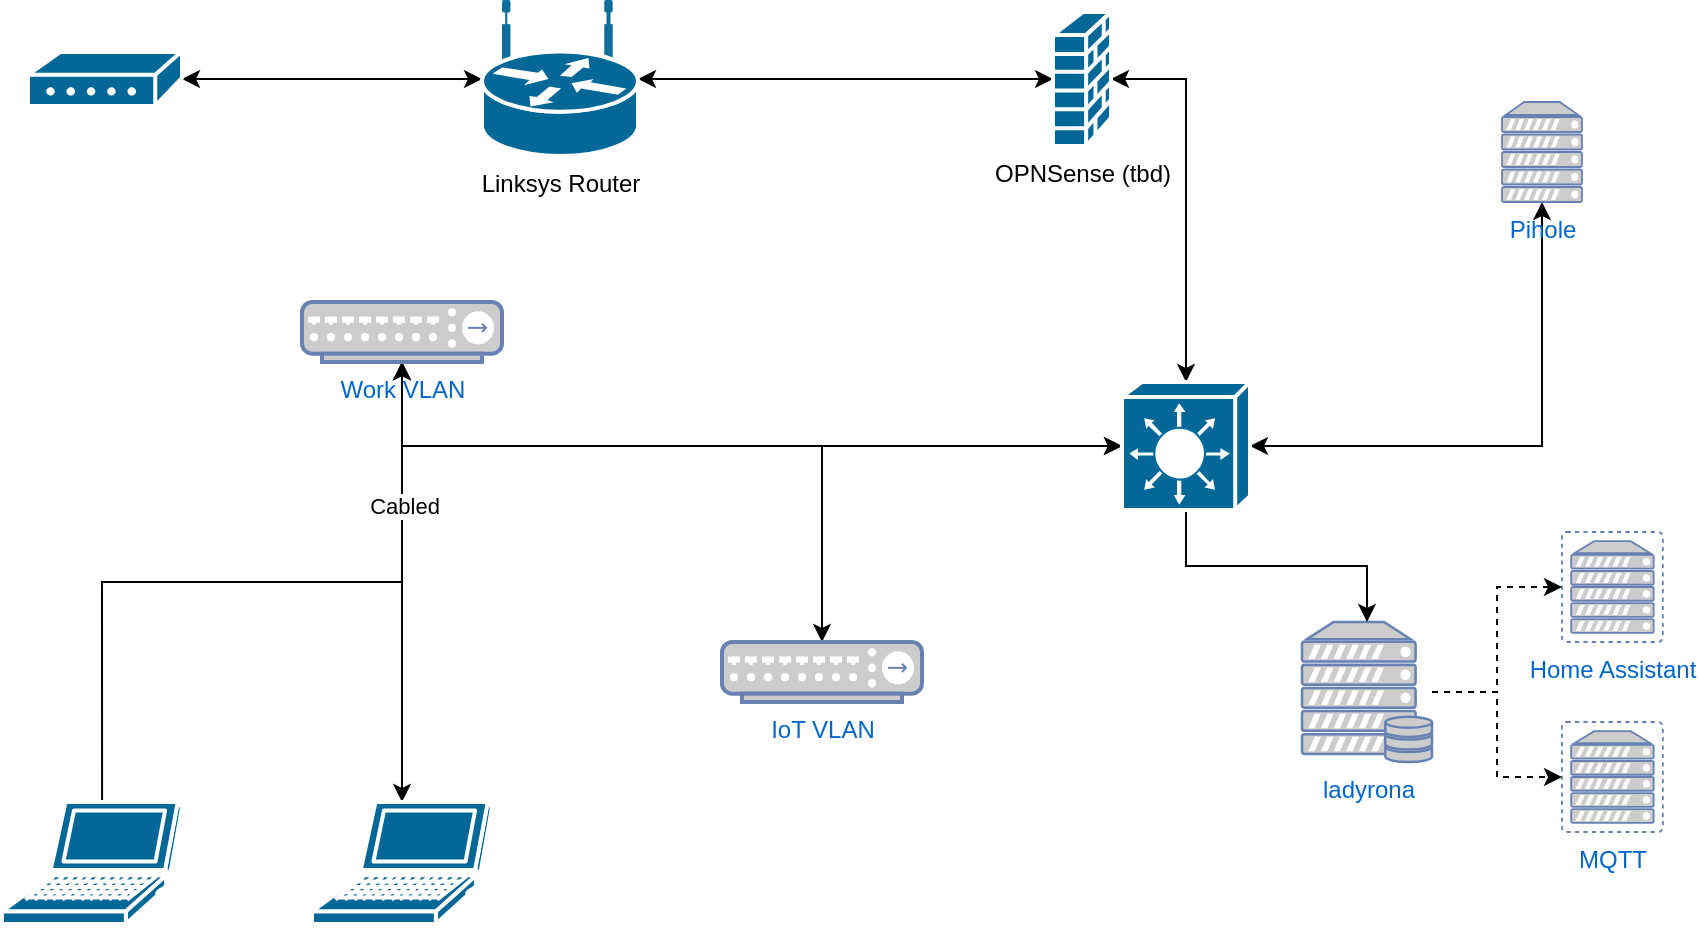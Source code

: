 <mxfile version="17.4.4" type="github">
  <diagram id="1YSOgjtAHu8lS44mb7FD" name="Page-1">
    <mxGraphModel dx="946" dy="597" grid="1" gridSize="10" guides="1" tooltips="1" connect="1" arrows="1" fold="1" page="1" pageScale="1" pageWidth="900" pageHeight="1600" math="0" shadow="0">
      <root>
        <mxCell id="0" />
        <mxCell id="1" parent="0" />
        <mxCell id="dhVkkxzpI1AI_c7C-dmG-5" style="edgeStyle=orthogonalEdgeStyle;rounded=0;orthogonalLoop=1;jettySize=auto;html=1;startArrow=classic;startFill=1;exitX=1;exitY=0.5;exitDx=0;exitDy=0;exitPerimeter=0;" edge="1" parent="1" source="dhVkkxzpI1AI_c7C-dmG-33" target="dhVkkxzpI1AI_c7C-dmG-32">
          <mxGeometry relative="1" as="geometry">
            <mxPoint x="260" y="70" as="targetPoint" />
            <mxPoint x="190" y="40" as="sourcePoint" />
          </mxGeometry>
        </mxCell>
        <mxCell id="hc0SCKD6t5G1tuEiW9C8-8" value="MQTT" style="fontColor=#0066CC;verticalAlign=top;verticalLabelPosition=bottom;labelPosition=center;align=center;html=1;outlineConnect=0;fillColor=#CCCCCC;strokeColor=#6881B3;gradientColor=none;gradientDirection=north;strokeWidth=2;shape=mxgraph.networks.virtual_server;" parent="1" vertex="1">
          <mxGeometry x="810" y="370" width="50.42" height="55" as="geometry" />
        </mxCell>
        <mxCell id="hc0SCKD6t5G1tuEiW9C8-9" value="Home Assistant" style="fontColor=#0066CC;verticalAlign=top;verticalLabelPosition=bottom;labelPosition=center;align=center;html=1;outlineConnect=0;fillColor=#CCCCCC;strokeColor=#6881B3;gradientColor=none;gradientDirection=north;strokeWidth=2;shape=mxgraph.networks.virtual_server;" parent="1" vertex="1">
          <mxGeometry x="810" y="275" width="50.42" height="55" as="geometry" />
        </mxCell>
        <mxCell id="KFdVDk0zgNlEz9jAVwxf-3" value="" style="edgeStyle=orthogonalEdgeStyle;rounded=0;orthogonalLoop=1;jettySize=auto;html=1;dashed=1;" parent="1" source="hc0SCKD6t5G1tuEiW9C8-10" target="hc0SCKD6t5G1tuEiW9C8-9" edge="1">
          <mxGeometry relative="1" as="geometry" />
        </mxCell>
        <mxCell id="dhVkkxzpI1AI_c7C-dmG-1" style="edgeStyle=orthogonalEdgeStyle;rounded=0;orthogonalLoop=1;jettySize=auto;html=1;dashed=1;" edge="1" parent="1" source="hc0SCKD6t5G1tuEiW9C8-10" target="hc0SCKD6t5G1tuEiW9C8-8">
          <mxGeometry relative="1" as="geometry" />
        </mxCell>
        <mxCell id="hc0SCKD6t5G1tuEiW9C8-10" value="ladyrona&lt;br&gt;" style="fontColor=#0066CC;verticalAlign=top;verticalLabelPosition=bottom;labelPosition=center;align=center;html=1;outlineConnect=0;fillColor=#CCCCCC;strokeColor=#6881B3;gradientColor=none;gradientDirection=north;strokeWidth=2;shape=mxgraph.networks.server_storage;" parent="1" vertex="1">
          <mxGeometry x="680" y="320" width="65" height="70" as="geometry" />
        </mxCell>
        <mxCell id="dhVkkxzpI1AI_c7C-dmG-6" style="edgeStyle=orthogonalEdgeStyle;rounded=0;orthogonalLoop=1;jettySize=auto;html=1;startArrow=classic;startFill=1;entryX=0;entryY=0.5;entryDx=0;entryDy=0;entryPerimeter=0;" edge="1" parent="1" source="dhVkkxzpI1AI_c7C-dmG-32" target="dhVkkxzpI1AI_c7C-dmG-30">
          <mxGeometry relative="1" as="geometry">
            <mxPoint x="380" y="69.5" as="sourcePoint" />
            <mxPoint x="540" y="70" as="targetPoint" />
            <Array as="points" />
          </mxGeometry>
        </mxCell>
        <mxCell id="dhVkkxzpI1AI_c7C-dmG-4" style="edgeStyle=orthogonalEdgeStyle;rounded=0;orthogonalLoop=1;jettySize=auto;html=1;exitX=0.5;exitY=1;exitDx=0;exitDy=0;exitPerimeter=0;entryX=0.556;entryY=0.164;entryDx=0;entryDy=0;entryPerimeter=0;startArrow=classic;startFill=1;" edge="1" parent="1" source="dhVkkxzpI1AI_c7C-dmG-15" target="dhVkkxzpI1AI_c7C-dmG-25">
          <mxGeometry relative="1" as="geometry" />
        </mxCell>
        <mxCell id="dhVkkxzpI1AI_c7C-dmG-7" style="edgeStyle=orthogonalEdgeStyle;rounded=0;orthogonalLoop=1;jettySize=auto;html=1;exitX=0.5;exitY=1;exitDx=0;exitDy=0;exitPerimeter=0;" edge="1" parent="1" source="dhVkkxzpI1AI_c7C-dmG-36" target="hc0SCKD6t5G1tuEiW9C8-10">
          <mxGeometry relative="1" as="geometry">
            <mxPoint x="712.5" y="190" as="sourcePoint" />
          </mxGeometry>
        </mxCell>
        <mxCell id="dhVkkxzpI1AI_c7C-dmG-19" style="edgeStyle=orthogonalEdgeStyle;rounded=0;orthogonalLoop=1;jettySize=auto;html=1;exitX=0;exitY=0.5;exitDx=0;exitDy=0;exitPerimeter=0;startArrow=classic;startFill=1;strokeColor=default;comic=0;flowAnimation=0;backgroundOutline=0;" edge="1" parent="1" source="dhVkkxzpI1AI_c7C-dmG-36" target="dhVkkxzpI1AI_c7C-dmG-15">
          <mxGeometry relative="1" as="geometry">
            <mxPoint x="662.5" y="175" as="sourcePoint" />
          </mxGeometry>
        </mxCell>
        <mxCell id="dhVkkxzpI1AI_c7C-dmG-20" style="edgeStyle=orthogonalEdgeStyle;rounded=0;orthogonalLoop=1;jettySize=auto;html=1;startArrow=classic;startFill=1;strokeColor=default;exitX=0;exitY=0.5;exitDx=0;exitDy=0;exitPerimeter=0;" edge="1" parent="1" source="dhVkkxzpI1AI_c7C-dmG-36" target="dhVkkxzpI1AI_c7C-dmG-18">
          <mxGeometry relative="1" as="geometry">
            <mxPoint x="510" y="180" as="sourcePoint" />
          </mxGeometry>
        </mxCell>
        <mxCell id="dhVkkxzpI1AI_c7C-dmG-9" style="edgeStyle=orthogonalEdgeStyle;rounded=0;orthogonalLoop=1;jettySize=auto;html=1;entryX=1;entryY=0.5;entryDx=0;entryDy=0;entryPerimeter=0;exitX=0.5;exitY=1;exitDx=0;exitDy=0;exitPerimeter=0;strokeColor=default;startArrow=classic;startFill=1;" edge="1" parent="1" source="dhVkkxzpI1AI_c7C-dmG-8" target="dhVkkxzpI1AI_c7C-dmG-36">
          <mxGeometry relative="1" as="geometry">
            <mxPoint x="762.5" y="175" as="targetPoint" />
          </mxGeometry>
        </mxCell>
        <mxCell id="dhVkkxzpI1AI_c7C-dmG-8" value="Pihole" style="fontColor=#0066CC;verticalAlign=top;verticalLabelPosition=bottom;labelPosition=center;align=center;html=1;outlineConnect=0;fillColor=#CCCCCC;strokeColor=#6881B3;gradientColor=none;gradientDirection=north;strokeWidth=2;shape=mxgraph.networks.server;" vertex="1" parent="1">
          <mxGeometry x="780" y="60" width="40" height="50" as="geometry" />
        </mxCell>
        <mxCell id="dhVkkxzpI1AI_c7C-dmG-12" style="edgeStyle=orthogonalEdgeStyle;rounded=0;orthogonalLoop=1;jettySize=auto;html=1;exitX=1;exitY=0.5;exitDx=0;exitDy=0;exitPerimeter=0;startArrow=classic;startFill=1;entryX=0.5;entryY=0;entryDx=0;entryDy=0;entryPerimeter=0;" edge="1" parent="1" source="dhVkkxzpI1AI_c7C-dmG-30" target="dhVkkxzpI1AI_c7C-dmG-36">
          <mxGeometry relative="1" as="geometry">
            <mxPoint x="600" y="70" as="sourcePoint" />
            <mxPoint x="712.5" y="160" as="targetPoint" />
          </mxGeometry>
        </mxCell>
        <mxCell id="dhVkkxzpI1AI_c7C-dmG-16" style="edgeStyle=orthogonalEdgeStyle;rounded=0;orthogonalLoop=1;jettySize=auto;html=1;startArrow=classic;startFill=1;strokeColor=default;" edge="1" parent="1" source="dhVkkxzpI1AI_c7C-dmG-15" target="dhVkkxzpI1AI_c7C-dmG-28">
          <mxGeometry relative="1" as="geometry" />
        </mxCell>
        <mxCell id="dhVkkxzpI1AI_c7C-dmG-35" value="Cabled" style="edgeLabel;html=1;align=center;verticalAlign=middle;resizable=0;points=[];" vertex="1" connectable="0" parent="dhVkkxzpI1AI_c7C-dmG-16">
          <mxGeometry x="-0.345" y="1" relative="1" as="geometry">
            <mxPoint as="offset" />
          </mxGeometry>
        </mxCell>
        <mxCell id="dhVkkxzpI1AI_c7C-dmG-15" value="Work VLAN" style="fontColor=#0066CC;verticalAlign=top;verticalLabelPosition=bottom;labelPosition=center;align=center;html=1;outlineConnect=0;fillColor=#CCCCCC;strokeColor=#6881B3;gradientColor=none;gradientDirection=north;strokeWidth=2;shape=mxgraph.networks.hub;" vertex="1" parent="1">
          <mxGeometry x="180" y="160" width="100" height="30" as="geometry" />
        </mxCell>
        <mxCell id="dhVkkxzpI1AI_c7C-dmG-18" value="IoT VLAN" style="fontColor=#0066CC;verticalAlign=top;verticalLabelPosition=bottom;labelPosition=center;align=center;html=1;outlineConnect=0;fillColor=#CCCCCC;strokeColor=#6881B3;gradientColor=none;gradientDirection=north;strokeWidth=2;shape=mxgraph.networks.hub;" vertex="1" parent="1">
          <mxGeometry x="390" y="330" width="100" height="30" as="geometry" />
        </mxCell>
        <mxCell id="dhVkkxzpI1AI_c7C-dmG-25" value="" style="shape=mxgraph.cisco.computers_and_peripherals.laptop;sketch=0;html=1;pointerEvents=1;dashed=0;fillColor=#036897;strokeColor=#ffffff;strokeWidth=2;verticalLabelPosition=bottom;verticalAlign=top;align=center;outlineConnect=0;" vertex="1" parent="1">
          <mxGeometry x="30" y="410" width="90" height="61" as="geometry" />
        </mxCell>
        <mxCell id="dhVkkxzpI1AI_c7C-dmG-28" value="" style="shape=mxgraph.cisco.computers_and_peripherals.laptop;sketch=0;html=1;pointerEvents=1;dashed=0;fillColor=#036897;strokeColor=#ffffff;strokeWidth=2;verticalLabelPosition=bottom;verticalAlign=top;align=center;outlineConnect=0;" vertex="1" parent="1">
          <mxGeometry x="185" y="410" width="90" height="61" as="geometry" />
        </mxCell>
        <mxCell id="dhVkkxzpI1AI_c7C-dmG-30" value="OPNSense (tbd)" style="shape=mxgraph.cisco.security.firewall;sketch=0;html=1;pointerEvents=1;dashed=0;fillColor=#036897;strokeColor=#ffffff;strokeWidth=2;verticalLabelPosition=bottom;verticalAlign=top;align=center;outlineConnect=0;" vertex="1" parent="1">
          <mxGeometry x="555.5" y="15" width="29" height="67" as="geometry" />
        </mxCell>
        <mxCell id="dhVkkxzpI1AI_c7C-dmG-32" value="Linksys Router" style="shape=mxgraph.cisco.routers.wireless_router;sketch=0;html=1;pointerEvents=1;dashed=0;fillColor=#036897;strokeColor=#ffffff;strokeWidth=2;verticalLabelPosition=bottom;verticalAlign=top;align=center;outlineConnect=0;" vertex="1" parent="1">
          <mxGeometry x="270" y="10" width="78" height="77" as="geometry" />
        </mxCell>
        <mxCell id="dhVkkxzpI1AI_c7C-dmG-33" value="" style="shape=mxgraph.cisco.modems_and_phones.modem;sketch=0;html=1;pointerEvents=1;dashed=0;fillColor=#036897;strokeColor=#ffffff;strokeWidth=2;verticalLabelPosition=bottom;verticalAlign=top;align=center;outlineConnect=0;" vertex="1" parent="1">
          <mxGeometry x="43" y="35" width="77" height="27" as="geometry" />
        </mxCell>
        <mxCell id="dhVkkxzpI1AI_c7C-dmG-36" value="" style="shape=mxgraph.cisco.switches.layer_3_switch;sketch=0;html=1;pointerEvents=1;dashed=0;fillColor=#036897;strokeColor=#ffffff;strokeWidth=2;verticalLabelPosition=bottom;verticalAlign=top;align=center;outlineConnect=0;" vertex="1" parent="1">
          <mxGeometry x="590" y="200" width="64" height="64" as="geometry" />
        </mxCell>
      </root>
    </mxGraphModel>
  </diagram>
</mxfile>
